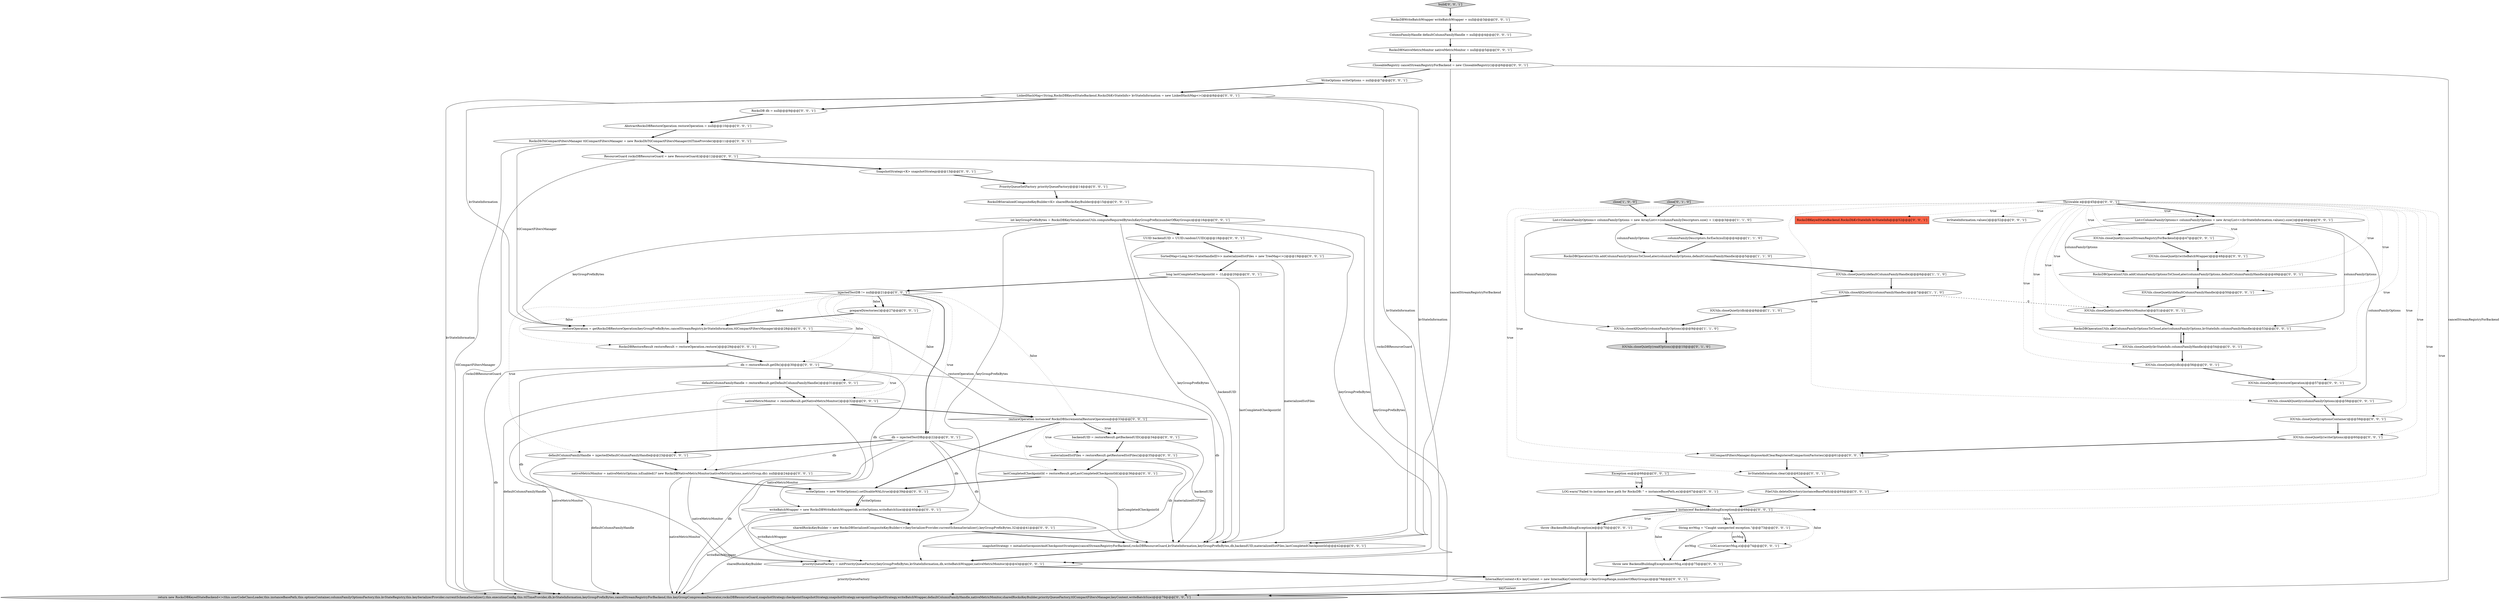 digraph {
1 [style = filled, label = "IOUtils.closeAllQuietly(columnFamilyHandles)@@@7@@@['1', '1', '0']", fillcolor = white, shape = ellipse image = "AAA0AAABBB1BBB"];
26 [style = filled, label = "PriorityQueueSetFactory priorityQueueFactory@@@14@@@['0', '0', '1']", fillcolor = white, shape = ellipse image = "AAA0AAABBB3BBB"];
33 [style = filled, label = "ttlCompactFiltersManager.disposeAndClearRegisteredCompactionFactories()@@@61@@@['0', '0', '1']", fillcolor = white, shape = ellipse image = "AAA0AAABBB3BBB"];
36 [style = filled, label = "injectedTestDB != null@@@21@@@['0', '0', '1']", fillcolor = white, shape = diamond image = "AAA0AAABBB3BBB"];
65 [style = filled, label = "IOUtils.closeQuietly(optionsContainer)@@@59@@@['0', '0', '1']", fillcolor = white, shape = ellipse image = "AAA0AAABBB3BBB"];
39 [style = filled, label = "throw (BackendBuildingException)e@@@70@@@['0', '0', '1']", fillcolor = white, shape = ellipse image = "AAA0AAABBB3BBB"];
62 [style = filled, label = "RocksDBKeyedStateBackend.RocksDbKvStateInfo kvStateInfo@@@52@@@['0', '0', '1']", fillcolor = tomato, shape = box image = "AAA0AAABBB3BBB"];
47 [style = filled, label = "WriteOptions writeOptions = null@@@7@@@['0', '0', '1']", fillcolor = white, shape = ellipse image = "AAA0AAABBB3BBB"];
21 [style = filled, label = "IOUtils.closeQuietly(restoreOperation)@@@57@@@['0', '0', '1']", fillcolor = white, shape = ellipse image = "AAA0AAABBB3BBB"];
9 [style = filled, label = "close['0', '1', '0']", fillcolor = lightgray, shape = diamond image = "AAA0AAABBB2BBB"];
23 [style = filled, label = "restoreOperation = getRocksDBRestoreOperation(keyGroupPrefixBytes,cancelStreamRegistry,kvStateInformation,ttlCompactFiltersManager)@@@28@@@['0', '0', '1']", fillcolor = white, shape = ellipse image = "AAA0AAABBB3BBB"];
55 [style = filled, label = "SortedMap<Long,Set<StateHandleID>> materializedSstFiles = new TreeMap<>()@@@19@@@['0', '0', '1']", fillcolor = white, shape = ellipse image = "AAA0AAABBB3BBB"];
0 [style = filled, label = "IOUtils.closeQuietly(defaultColumnFamilyHandle)@@@6@@@['1', '1', '0']", fillcolor = white, shape = ellipse image = "AAA0AAABBB1BBB"];
68 [style = filled, label = "RocksDBSerializedCompositeKeyBuilder<K> sharedRocksKeyBuilder@@@15@@@['0', '0', '1']", fillcolor = white, shape = ellipse image = "AAA0AAABBB3BBB"];
51 [style = filled, label = "RocksDBNativeMetricMonitor nativeMetricMonitor = null@@@5@@@['0', '0', '1']", fillcolor = white, shape = ellipse image = "AAA0AAABBB3BBB"];
40 [style = filled, label = "LOG.warn(\"Failed to instance base path for RocksDB: \" + instanceBasePath,ex)@@@67@@@['0', '0', '1']", fillcolor = white, shape = ellipse image = "AAA0AAABBB3BBB"];
49 [style = filled, label = "int keyGroupPrefixBytes = RocksDBKeySerializationUtils.computeRequiredBytesInKeyGroupPrefix(numberOfKeyGroups)@@@16@@@['0', '0', '1']", fillcolor = white, shape = ellipse image = "AAA0AAABBB3BBB"];
61 [style = filled, label = "RocksDbTtlCompactFiltersManager ttlCompactFiltersManager = new RocksDbTtlCompactFiltersManager(ttlTimeProvider)@@@11@@@['0', '0', '1']", fillcolor = white, shape = ellipse image = "AAA0AAABBB3BBB"];
29 [style = filled, label = "defaultColumnFamilyHandle = injectedDefaultColumnFamilyHandle@@@23@@@['0', '0', '1']", fillcolor = white, shape = ellipse image = "AAA0AAABBB3BBB"];
72 [style = filled, label = "db = injectedTestDB@@@22@@@['0', '0', '1']", fillcolor = white, shape = ellipse image = "AAA0AAABBB3BBB"];
22 [style = filled, label = "List<ColumnFamilyOptions> columnFamilyOptions = new ArrayList<>(kvStateInformation.values().size())@@@46@@@['0', '0', '1']", fillcolor = white, shape = ellipse image = "AAA0AAABBB3BBB"];
28 [style = filled, label = "LOG.error(errMsg,e)@@@74@@@['0', '0', '1']", fillcolor = white, shape = ellipse image = "AAA0AAABBB3BBB"];
3 [style = filled, label = "IOUtils.closeQuietly(db)@@@8@@@['1', '1', '0']", fillcolor = white, shape = ellipse image = "AAA0AAABBB1BBB"];
32 [style = filled, label = "UUID backendUID = UUID.randomUUID()@@@18@@@['0', '0', '1']", fillcolor = white, shape = ellipse image = "AAA0AAABBB3BBB"];
37 [style = filled, label = "kvStateInformation.values()@@@52@@@['0', '0', '1']", fillcolor = white, shape = ellipse image = "AAA0AAABBB3BBB"];
4 [style = filled, label = "close['1', '0', '0']", fillcolor = lightgray, shape = diamond image = "AAA0AAABBB1BBB"];
54 [style = filled, label = "IOUtils.closeQuietly(cancelStreamRegistryForBackend)@@@47@@@['0', '0', '1']", fillcolor = white, shape = ellipse image = "AAA0AAABBB3BBB"];
64 [style = filled, label = "sharedRocksKeyBuilder = new RocksDBSerializedCompositeKeyBuilder<>(keySerializerProvider.currentSchemaSerializer(),keyGroupPrefixBytes,32)@@@41@@@['0', '0', '1']", fillcolor = white, shape = ellipse image = "AAA0AAABBB3BBB"];
27 [style = filled, label = "SnapshotStrategy<K> snapshotStrategy@@@13@@@['0', '0', '1']", fillcolor = white, shape = ellipse image = "AAA0AAABBB3BBB"];
7 [style = filled, label = "RocksDBOperationUtils.addColumnFamilyOptionsToCloseLater(columnFamilyOptions,defaultColumnFamilyHandle)@@@5@@@['1', '1', '0']", fillcolor = white, shape = ellipse image = "AAA0AAABBB1BBB"];
11 [style = filled, label = "ResourceGuard rocksDBResourceGuard = new ResourceGuard()@@@12@@@['0', '0', '1']", fillcolor = white, shape = ellipse image = "AAA0AAABBB3BBB"];
34 [style = filled, label = "RocksDB db = null@@@9@@@['0', '0', '1']", fillcolor = white, shape = ellipse image = "AAA0AAABBB3BBB"];
58 [style = filled, label = "return new RocksDBKeyedStateBackend<>(this.userCodeClassLoader,this.instanceBasePath,this.optionsContainer,columnFamilyOptionsFactory,this.kvStateRegistry,this.keySerializerProvider.currentSchemaSerializer(),this.executionConfig,this.ttlTimeProvider,db,kvStateInformation,keyGroupPrefixBytes,cancelStreamRegistryForBackend,this.keyGroupCompressionDecorator,rocksDBResourceGuard,snapshotStrategy.checkpointSnapshotStrategy,snapshotStrategy.savepointSnapshotStrategy,writeBatchWrapper,defaultColumnFamilyHandle,nativeMetricMonitor,sharedRocksKeyBuilder,priorityQueueFactory,ttlCompactFiltersManager,keyContext,writeBatchSize)@@@79@@@['0', '0', '1']", fillcolor = lightgray, shape = ellipse image = "AAA0AAABBB3BBB"];
74 [style = filled, label = "String errMsg = \"Caught unexpected exception.\"@@@73@@@['0', '0', '1']", fillcolor = white, shape = ellipse image = "AAA0AAABBB3BBB"];
6 [style = filled, label = "IOUtils.closeAllQuietly(columnFamilyOptions)@@@9@@@['1', '1', '0']", fillcolor = white, shape = ellipse image = "AAA0AAABBB1BBB"];
42 [style = filled, label = "RocksDBRestoreResult restoreResult = restoreOperation.restore()@@@29@@@['0', '0', '1']", fillcolor = white, shape = ellipse image = "AAA0AAABBB3BBB"];
14 [style = filled, label = "AbstractRocksDBRestoreOperation restoreOperation = null@@@10@@@['0', '0', '1']", fillcolor = white, shape = ellipse image = "AAA0AAABBB3BBB"];
19 [style = filled, label = "throw new BackendBuildingException(errMsg,e)@@@75@@@['0', '0', '1']", fillcolor = white, shape = ellipse image = "AAA0AAABBB3BBB"];
2 [style = filled, label = "columnFamilyDescriptors.forEach(null)@@@4@@@['1', '1', '0']", fillcolor = white, shape = ellipse image = "AAA0AAABBB1BBB"];
41 [style = filled, label = "LinkedHashMap<String,RocksDBKeyedStateBackend.RocksDbKvStateInfo> kvStateInformation = new LinkedHashMap<>()@@@8@@@['0', '0', '1']", fillcolor = white, shape = ellipse image = "AAA0AAABBB3BBB"];
43 [style = filled, label = "IOUtils.closeQuietly(nativeMetricMonitor)@@@51@@@['0', '0', '1']", fillcolor = white, shape = ellipse image = "AAA0AAABBB3BBB"];
46 [style = filled, label = "nativeMetricMonitor = restoreResult.getNativeMetricMonitor()@@@32@@@['0', '0', '1']", fillcolor = white, shape = ellipse image = "AAA0AAABBB3BBB"];
57 [style = filled, label = "snapshotStrategy = initializeSavepointAndCheckpointStrategies(cancelStreamRegistryForBackend,rocksDBResourceGuard,kvStateInformation,keyGroupPrefixBytes,db,backendUID,materializedSstFiles,lastCompletedCheckpointId)@@@42@@@['0', '0', '1']", fillcolor = white, shape = ellipse image = "AAA0AAABBB3BBB"];
67 [style = filled, label = "writeBatchWrapper = new RocksDBWriteBatchWrapper(db,writeOptions,writeBatchSize)@@@40@@@['0', '0', '1']", fillcolor = white, shape = ellipse image = "AAA0AAABBB3BBB"];
50 [style = filled, label = "prepareDirectories()@@@27@@@['0', '0', '1']", fillcolor = white, shape = ellipse image = "AAA0AAABBB3BBB"];
15 [style = filled, label = "Exception ex@@@66@@@['0', '0', '1']", fillcolor = white, shape = diamond image = "AAA0AAABBB3BBB"];
73 [style = filled, label = "e instanceof BackendBuildingException@@@69@@@['0', '0', '1']", fillcolor = white, shape = diamond image = "AAA0AAABBB3BBB"];
13 [style = filled, label = "IOUtils.closeQuietly(writeOptions)@@@60@@@['0', '0', '1']", fillcolor = white, shape = ellipse image = "AAA0AAABBB3BBB"];
52 [style = filled, label = "materializedSstFiles = restoreResult.getRestoredSstFiles()@@@35@@@['0', '0', '1']", fillcolor = white, shape = ellipse image = "AAA0AAABBB3BBB"];
12 [style = filled, label = "restoreOperation instanceof RocksDBIncrementalRestoreOperation@@@33@@@['0', '0', '1']", fillcolor = white, shape = diamond image = "AAA0AAABBB3BBB"];
10 [style = filled, label = "InternalKeyContext<K> keyContext = new InternalKeyContextImpl<>(keyGroupRange,numberOfKeyGroups)@@@78@@@['0', '0', '1']", fillcolor = white, shape = ellipse image = "AAA0AAABBB3BBB"];
56 [style = filled, label = "RocksDBWriteBatchWrapper writeBatchWrapper = null@@@3@@@['0', '0', '1']", fillcolor = white, shape = ellipse image = "AAA0AAABBB3BBB"];
63 [style = filled, label = "ColumnFamilyHandle defaultColumnFamilyHandle = null@@@4@@@['0', '0', '1']", fillcolor = white, shape = ellipse image = "AAA0AAABBB3BBB"];
38 [style = filled, label = "db = restoreResult.getDb()@@@30@@@['0', '0', '1']", fillcolor = white, shape = ellipse image = "AAA0AAABBB3BBB"];
59 [style = filled, label = "writeOptions = new WriteOptions().setDisableWAL(true)@@@39@@@['0', '0', '1']", fillcolor = white, shape = ellipse image = "AAA0AAABBB3BBB"];
8 [style = filled, label = "IOUtils.closeQuietly(readOptions)@@@10@@@['0', '1', '0']", fillcolor = lightgray, shape = ellipse image = "AAA1AAABBB2BBB"];
48 [style = filled, label = "IOUtils.closeAllQuietly(columnFamilyOptions)@@@58@@@['0', '0', '1']", fillcolor = white, shape = ellipse image = "AAA0AAABBB3BBB"];
20 [style = filled, label = "priorityQueueFactory = initPriorityQueueFactory(keyGroupPrefixBytes,kvStateInformation,db,writeBatchWrapper,nativeMetricMonitor)@@@43@@@['0', '0', '1']", fillcolor = white, shape = ellipse image = "AAA0AAABBB3BBB"];
35 [style = filled, label = "IOUtils.closeQuietly(db)@@@56@@@['0', '0', '1']", fillcolor = white, shape = ellipse image = "AAA0AAABBB3BBB"];
25 [style = filled, label = "defaultColumnFamilyHandle = restoreResult.getDefaultColumnFamilyHandle()@@@31@@@['0', '0', '1']", fillcolor = white, shape = ellipse image = "AAA0AAABBB3BBB"];
5 [style = filled, label = "List<ColumnFamilyOptions> columnFamilyOptions = new ArrayList<>(columnFamilyDescriptors.size() + 1)@@@3@@@['1', '1', '0']", fillcolor = white, shape = ellipse image = "AAA0AAABBB1BBB"];
69 [style = filled, label = "IOUtils.closeQuietly(writeBatchWrapper)@@@48@@@['0', '0', '1']", fillcolor = white, shape = ellipse image = "AAA0AAABBB3BBB"];
53 [style = filled, label = "long lastCompletedCheckpointId = -1L@@@20@@@['0', '0', '1']", fillcolor = white, shape = ellipse image = "AAA0AAABBB3BBB"];
66 [style = filled, label = "RocksDBOperationUtils.addColumnFamilyOptionsToCloseLater(columnFamilyOptions,defaultColumnFamilyHandle)@@@49@@@['0', '0', '1']", fillcolor = white, shape = ellipse image = "AAA0AAABBB3BBB"];
18 [style = filled, label = "lastCompletedCheckpointId = restoreResult.getLastCompletedCheckpointId()@@@36@@@['0', '0', '1']", fillcolor = white, shape = ellipse image = "AAA0AAABBB3BBB"];
30 [style = filled, label = "kvStateInformation.clear()@@@62@@@['0', '0', '1']", fillcolor = white, shape = ellipse image = "AAA0AAABBB3BBB"];
31 [style = filled, label = "backendUID = restoreResult.getBackendUID()@@@34@@@['0', '0', '1']", fillcolor = white, shape = ellipse image = "AAA0AAABBB3BBB"];
60 [style = filled, label = "RocksDBOperationUtils.addColumnFamilyOptionsToCloseLater(columnFamilyOptions,kvStateInfo.columnFamilyHandle)@@@53@@@['0', '0', '1']", fillcolor = white, shape = ellipse image = "AAA0AAABBB3BBB"];
70 [style = filled, label = "Throwable e@@@45@@@['0', '0', '1']", fillcolor = white, shape = diamond image = "AAA0AAABBB3BBB"];
45 [style = filled, label = "nativeMetricMonitor = nativeMetricOptions.isEnabled()? new RocksDBNativeMetricMonitor(nativeMetricOptions,metricGroup,db): null@@@24@@@['0', '0', '1']", fillcolor = white, shape = ellipse image = "AAA0AAABBB3BBB"];
71 [style = filled, label = "build['0', '0', '1']", fillcolor = lightgray, shape = diamond image = "AAA0AAABBB3BBB"];
16 [style = filled, label = "CloseableRegistry cancelStreamRegistryForBackend = new CloseableRegistry()@@@6@@@['0', '0', '1']", fillcolor = white, shape = ellipse image = "AAA0AAABBB3BBB"];
24 [style = filled, label = "IOUtils.closeQuietly(defaultColumnFamilyHandle)@@@50@@@['0', '0', '1']", fillcolor = white, shape = ellipse image = "AAA0AAABBB3BBB"];
44 [style = filled, label = "IOUtils.closeQuietly(kvStateInfo.columnFamilyHandle)@@@54@@@['0', '0', '1']", fillcolor = white, shape = ellipse image = "AAA0AAABBB3BBB"];
17 [style = filled, label = "FileUtils.deleteDirectory(instanceBasePath)@@@64@@@['0', '0', '1']", fillcolor = white, shape = ellipse image = "AAA0AAABBB3BBB"];
11->57 [style = solid, label="rocksDBResourceGuard"];
52->57 [style = solid, label="materializedSstFiles"];
36->72 [style = bold, label=""];
61->23 [style = solid, label="ttlCompactFiltersManager"];
20->10 [style = bold, label=""];
36->29 [style = dotted, label="true"];
49->57 [style = solid, label="keyGroupPrefixBytes"];
64->58 [style = solid, label="sharedRocksKeyBuilder"];
45->20 [style = solid, label="nativeMetricMonitor"];
49->32 [style = bold, label=""];
64->57 [style = bold, label=""];
1->43 [style = dashed, label="0"];
40->73 [style = bold, label=""];
72->67 [style = solid, label="db"];
6->8 [style = bold, label=""];
53->57 [style = solid, label="lastCompletedCheckpointId"];
18->59 [style = bold, label=""];
36->50 [style = bold, label=""];
3->6 [style = bold, label=""];
11->27 [style = bold, label=""];
25->58 [style = solid, label="defaultColumnFamilyHandle"];
36->46 [style = dotted, label="false"];
23->12 [style = solid, label="restoreOperation"];
32->55 [style = bold, label=""];
7->0 [style = bold, label=""];
36->42 [style = dotted, label="false"];
70->17 [style = dotted, label="true"];
35->21 [style = bold, label=""];
74->28 [style = bold, label=""];
25->46 [style = bold, label=""];
36->38 [style = dotted, label="false"];
41->34 [style = bold, label=""];
49->58 [style = solid, label="keyGroupPrefixBytes"];
29->58 [style = solid, label="defaultColumnFamilyHandle"];
55->57 [style = solid, label="materializedSstFiles"];
31->57 [style = solid, label="backendUID"];
72->57 [style = solid, label="db"];
10->58 [style = bold, label=""];
38->57 [style = solid, label="db"];
34->14 [style = bold, label=""];
70->60 [style = dotted, label="true"];
15->40 [style = dotted, label="true"];
73->39 [style = dotted, label="true"];
74->19 [style = solid, label="errMsg"];
53->36 [style = bold, label=""];
38->25 [style = bold, label=""];
68->49 [style = bold, label=""];
60->44 [style = bold, label=""];
22->60 [style = solid, label="columnFamilyOptions"];
48->65 [style = bold, label=""];
36->23 [style = dotted, label="false"];
72->58 [style = solid, label="db"];
22->66 [style = solid, label="columnFamilyOptions"];
28->19 [style = bold, label=""];
12->31 [style = dotted, label="true"];
70->37 [style = dotted, label="true"];
70->13 [style = dotted, label="true"];
70->21 [style = dotted, label="true"];
38->58 [style = solid, label="db"];
12->31 [style = bold, label=""];
36->72 [style = dotted, label="true"];
70->73 [style = dotted, label="true"];
65->13 [style = bold, label=""];
59->67 [style = bold, label=""];
72->29 [style = bold, label=""];
16->47 [style = bold, label=""];
46->58 [style = solid, label="nativeMetricMonitor"];
38->67 [style = solid, label="db"];
27->26 [style = bold, label=""];
21->48 [style = bold, label=""];
51->16 [style = bold, label=""];
63->51 [style = bold, label=""];
72->20 [style = solid, label="db"];
70->54 [style = dotted, label="true"];
30->17 [style = bold, label=""];
17->73 [style = bold, label=""];
74->28 [style = solid, label="errMsg"];
12->59 [style = bold, label=""];
38->20 [style = solid, label="db"];
59->67 [style = solid, label="writeOptions"];
11->58 [style = solid, label="rocksDBResourceGuard"];
66->24 [style = bold, label=""];
57->20 [style = bold, label=""];
43->60 [style = bold, label=""];
29->45 [style = bold, label=""];
61->58 [style = solid, label="ttlCompactFiltersManager"];
52->18 [style = bold, label=""];
2->7 [style = bold, label=""];
49->64 [style = solid, label="keyGroupPrefixBytes"];
5->7 [style = solid, label="columnFamilyOptions"];
61->11 [style = bold, label=""];
15->40 [style = bold, label=""];
70->30 [style = dotted, label="true"];
45->59 [style = bold, label=""];
69->66 [style = bold, label=""];
73->39 [style = bold, label=""];
36->25 [style = dotted, label="false"];
70->44 [style = dotted, label="true"];
70->62 [style = dotted, label="true"];
5->6 [style = solid, label="columnFamilyOptions"];
70->43 [style = dotted, label="true"];
39->10 [style = bold, label=""];
70->22 [style = dotted, label="true"];
16->58 [style = solid, label="cancelStreamRegistryForBackend"];
55->53 [style = bold, label=""];
70->66 [style = dotted, label="true"];
36->12 [style = dotted, label="false"];
50->23 [style = bold, label=""];
67->20 [style = solid, label="writeBatchWrapper"];
36->45 [style = dotted, label="true"];
9->5 [style = bold, label=""];
46->12 [style = bold, label=""];
41->58 [style = solid, label="kvStateInformation"];
72->45 [style = solid, label="db"];
23->42 [style = bold, label=""];
22->48 [style = solid, label="columnFamilyOptions"];
70->33 [style = dotted, label="true"];
12->52 [style = dotted, label="true"];
5->2 [style = bold, label=""];
12->18 [style = dotted, label="true"];
70->69 [style = dotted, label="true"];
73->19 [style = dotted, label="false"];
44->60 [style = bold, label=""];
19->10 [style = bold, label=""];
67->58 [style = solid, label="writeBatchWrapper"];
31->52 [style = bold, label=""];
41->23 [style = solid, label="kvStateInformation"];
45->58 [style = solid, label="nativeMetricMonitor"];
73->74 [style = bold, label=""];
73->28 [style = dotted, label="false"];
41->20 [style = solid, label="kvStateInformation"];
47->41 [style = bold, label=""];
70->22 [style = bold, label=""];
70->35 [style = dotted, label="true"];
4->5 [style = bold, label=""];
54->69 [style = bold, label=""];
70->65 [style = dotted, label="true"];
36->50 [style = dotted, label="false"];
13->33 [style = bold, label=""];
49->23 [style = solid, label="keyGroupPrefixBytes"];
41->57 [style = solid, label="kvStateInformation"];
42->38 [style = bold, label=""];
0->1 [style = bold, label=""];
44->35 [style = bold, label=""];
71->56 [style = bold, label=""];
49->20 [style = solid, label="keyGroupPrefixBytes"];
33->30 [style = bold, label=""];
1->3 [style = bold, label=""];
70->24 [style = dotted, label="true"];
73->74 [style = dotted, label="false"];
16->57 [style = solid, label="cancelStreamRegistryForBackend"];
20->58 [style = solid, label="priorityQueueFactory"];
10->58 [style = solid, label="keyContext"];
24->43 [style = bold, label=""];
22->54 [style = bold, label=""];
67->64 [style = bold, label=""];
46->20 [style = solid, label="nativeMetricMonitor"];
18->57 [style = solid, label="lastCompletedCheckpointId"];
56->63 [style = bold, label=""];
70->48 [style = dotted, label="true"];
26->68 [style = bold, label=""];
32->57 [style = solid, label="backendUID"];
14->61 [style = bold, label=""];
}
